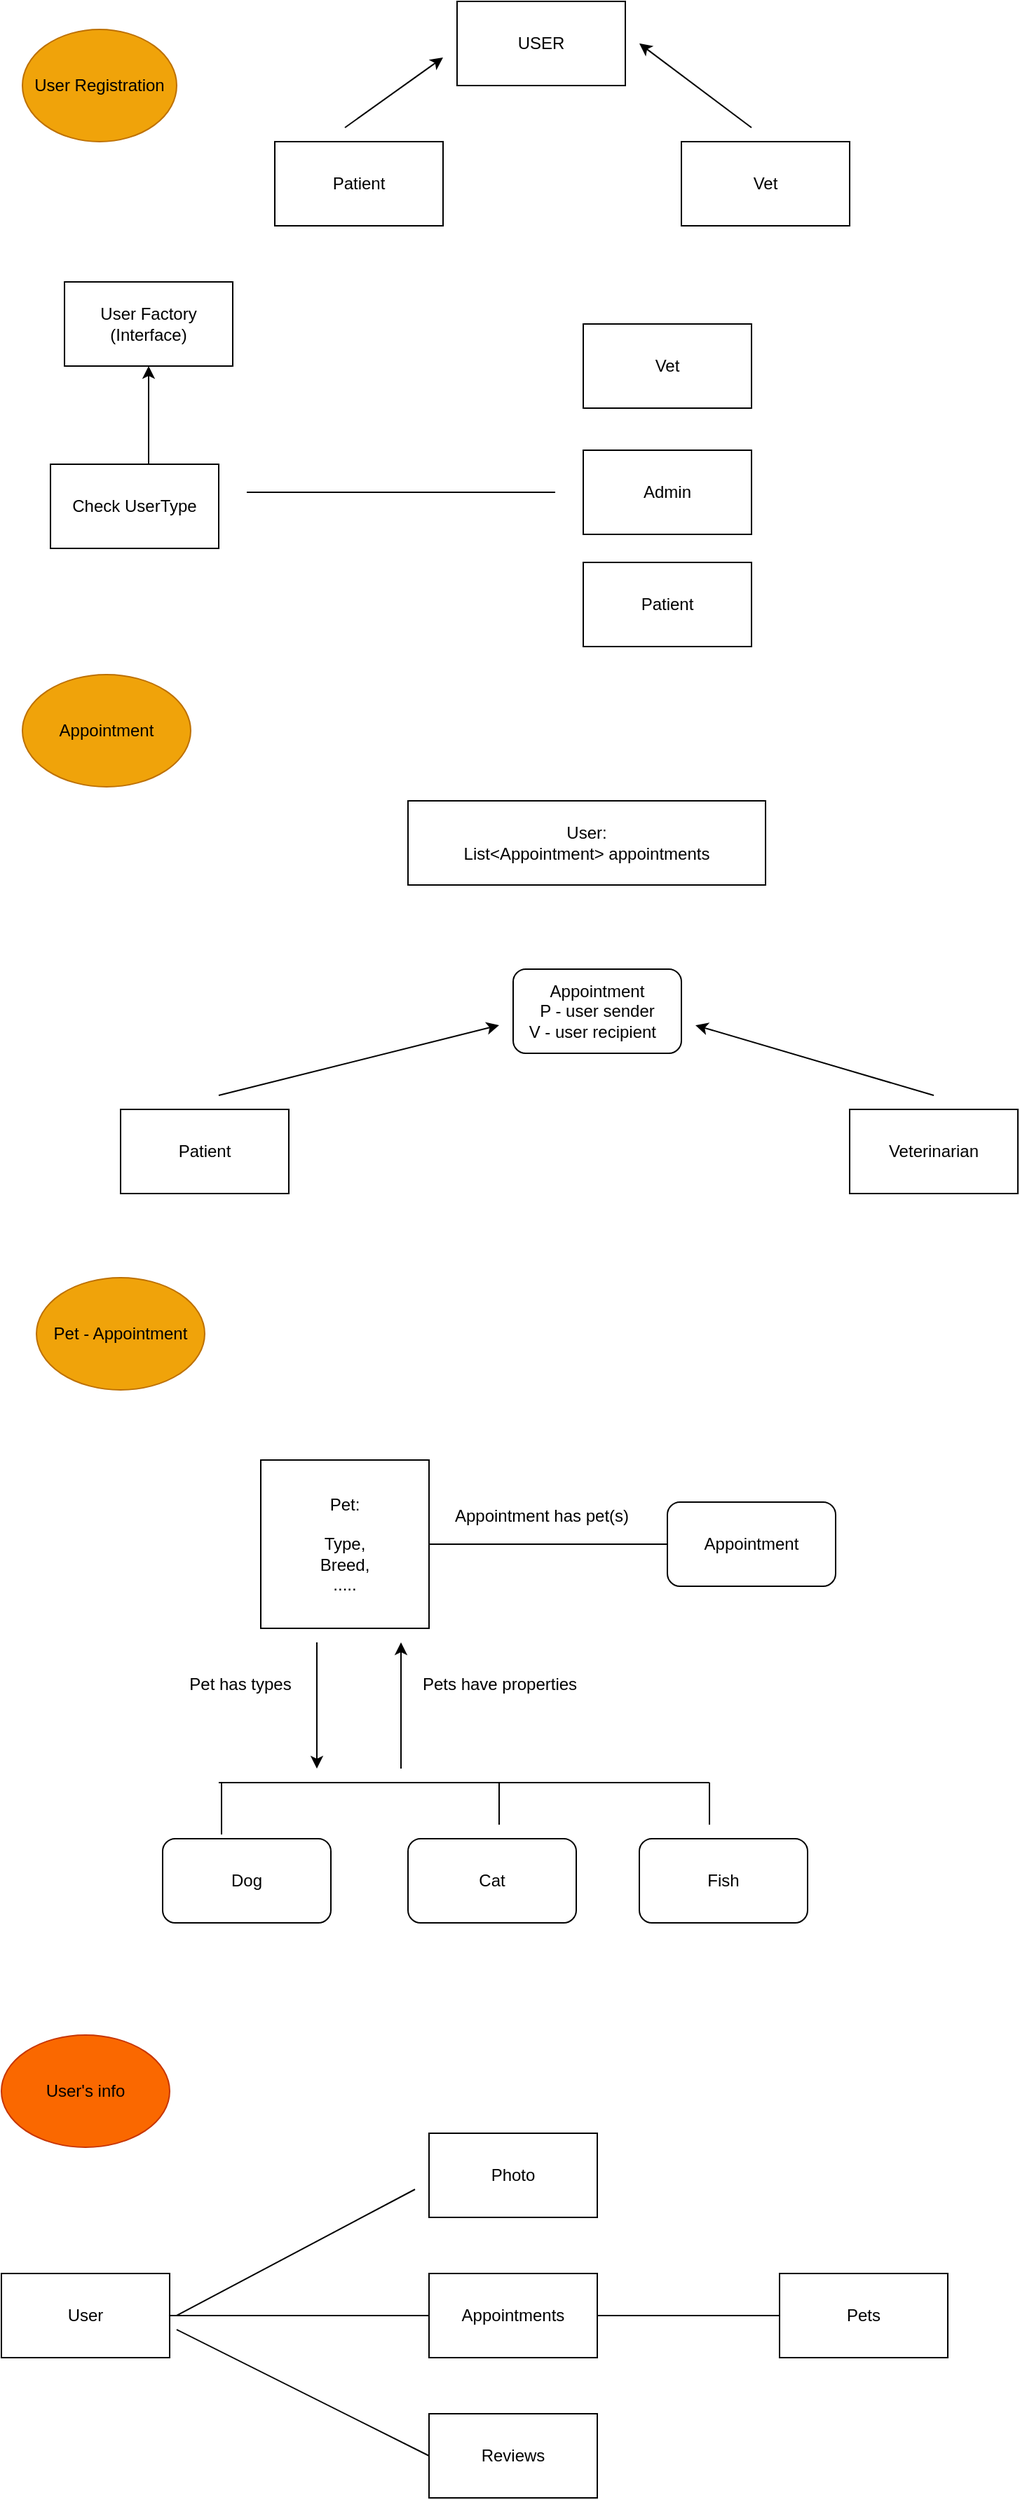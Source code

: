 <mxfile>
    <diagram id="bZbtpmMgfYQXw99Emexn" name="Page-1">
        <mxGraphModel dx="1159" dy="586" grid="1" gridSize="10" guides="1" tooltips="1" connect="1" arrows="1" fold="1" page="1" pageScale="1" pageWidth="850" pageHeight="1100" math="0" shadow="0">
            <root>
                <mxCell id="0"/>
                <mxCell id="1" parent="0"/>
                <mxCell id="3" value="USER" style="rounded=0;whiteSpace=wrap;html=1;" parent="1" vertex="1">
                    <mxGeometry x="340" y="10" width="120" height="60" as="geometry"/>
                </mxCell>
                <mxCell id="4" value="Patient" style="rounded=0;whiteSpace=wrap;html=1;" parent="1" vertex="1">
                    <mxGeometry x="210" y="110" width="120" height="60" as="geometry"/>
                </mxCell>
                <mxCell id="5" value="Vet" style="rounded=0;whiteSpace=wrap;html=1;" parent="1" vertex="1">
                    <mxGeometry x="500" y="110" width="120" height="60" as="geometry"/>
                </mxCell>
                <mxCell id="9" value="" style="endArrow=classic;html=1;" parent="1" edge="1">
                    <mxGeometry width="50" height="50" relative="1" as="geometry">
                        <mxPoint x="260" y="100" as="sourcePoint"/>
                        <mxPoint x="330" y="50" as="targetPoint"/>
                    </mxGeometry>
                </mxCell>
                <mxCell id="10" value="" style="endArrow=classic;html=1;" parent="1" edge="1">
                    <mxGeometry width="50" height="50" relative="1" as="geometry">
                        <mxPoint x="550" y="100" as="sourcePoint"/>
                        <mxPoint x="470" y="40" as="targetPoint"/>
                    </mxGeometry>
                </mxCell>
                <mxCell id="11" value="User Factory&lt;br&gt;(Interface)" style="rounded=0;whiteSpace=wrap;html=1;" parent="1" vertex="1">
                    <mxGeometry x="60" y="210" width="120" height="60" as="geometry"/>
                </mxCell>
                <mxCell id="12" value="Check UserType" style="whiteSpace=wrap;html=1;rounded=0;" parent="1" vertex="1">
                    <mxGeometry x="50" y="340" width="120" height="60" as="geometry"/>
                </mxCell>
                <mxCell id="15" value="Admin" style="whiteSpace=wrap;html=1;rounded=0;" parent="1" vertex="1">
                    <mxGeometry x="430" y="330" width="120" height="60" as="geometry"/>
                </mxCell>
                <mxCell id="17" value="Vet" style="whiteSpace=wrap;html=1;rounded=0;" parent="1" vertex="1">
                    <mxGeometry x="430" y="240" width="120" height="60" as="geometry"/>
                </mxCell>
                <mxCell id="18" value="Patient" style="whiteSpace=wrap;html=1;rounded=0;" parent="1" vertex="1">
                    <mxGeometry x="430" y="410" width="120" height="60" as="geometry"/>
                </mxCell>
                <mxCell id="20" value="" style="edgeStyle=none;html=1;" parent="1" edge="1">
                    <mxGeometry relative="1" as="geometry">
                        <mxPoint x="120" y="340" as="sourcePoint"/>
                        <mxPoint x="120" y="270" as="targetPoint"/>
                    </mxGeometry>
                </mxCell>
                <mxCell id="22" value="" style="endArrow=none;html=1;" parent="1" edge="1">
                    <mxGeometry width="50" height="50" relative="1" as="geometry">
                        <mxPoint x="190" y="360" as="sourcePoint"/>
                        <mxPoint x="410" y="360" as="targetPoint"/>
                    </mxGeometry>
                </mxCell>
                <mxCell id="23" value="User Registration" style="ellipse;whiteSpace=wrap;html=1;fillColor=#f0a30a;fontColor=#000000;strokeColor=#BD7000;" parent="1" vertex="1">
                    <mxGeometry x="30" y="30" width="110" height="80" as="geometry"/>
                </mxCell>
                <mxCell id="24" value="Appointment" style="ellipse;whiteSpace=wrap;html=1;fillColor=#f0a30a;fontColor=#000000;strokeColor=#BD7000;" parent="1" vertex="1">
                    <mxGeometry x="30" y="490" width="120" height="80" as="geometry"/>
                </mxCell>
                <mxCell id="25" value="User:&lt;br&gt;List&amp;lt;Appointment&amp;gt; appointments" style="rounded=0;whiteSpace=wrap;html=1;" parent="1" vertex="1">
                    <mxGeometry x="305" y="580" width="255" height="60" as="geometry"/>
                </mxCell>
                <mxCell id="26" value="Patient" style="rounded=0;whiteSpace=wrap;html=1;" parent="1" vertex="1">
                    <mxGeometry x="100" y="800" width="120" height="60" as="geometry"/>
                </mxCell>
                <mxCell id="27" value="Veterinarian" style="rounded=0;whiteSpace=wrap;html=1;" parent="1" vertex="1">
                    <mxGeometry x="620" y="800" width="120" height="60" as="geometry"/>
                </mxCell>
                <mxCell id="28" value="Appointment&lt;br&gt;P - user sender&lt;br&gt;V - user recipient&amp;nbsp;&amp;nbsp;" style="rounded=1;whiteSpace=wrap;html=1;" parent="1" vertex="1">
                    <mxGeometry x="380" y="700" width="120" height="60" as="geometry"/>
                </mxCell>
                <mxCell id="29" value="" style="endArrow=classic;html=1;" parent="1" edge="1">
                    <mxGeometry width="50" height="50" relative="1" as="geometry">
                        <mxPoint x="170" y="790" as="sourcePoint"/>
                        <mxPoint x="370" y="740" as="targetPoint"/>
                    </mxGeometry>
                </mxCell>
                <mxCell id="30" value="" style="endArrow=classic;html=1;" parent="1" edge="1">
                    <mxGeometry width="50" height="50" relative="1" as="geometry">
                        <mxPoint x="680" y="790" as="sourcePoint"/>
                        <mxPoint x="510" y="740" as="targetPoint"/>
                    </mxGeometry>
                </mxCell>
                <mxCell id="31" value="Pet - Appointment" style="ellipse;whiteSpace=wrap;html=1;fillColor=#f0a30a;fontColor=#000000;strokeColor=#BD7000;" parent="1" vertex="1">
                    <mxGeometry x="40" y="920" width="120" height="80" as="geometry"/>
                </mxCell>
                <mxCell id="35" value="Appointment" style="rounded=1;whiteSpace=wrap;html=1;" parent="1" vertex="1">
                    <mxGeometry x="490" y="1080" width="120" height="60" as="geometry"/>
                </mxCell>
                <mxCell id="37" value="" style="endArrow=none;html=1;entryX=0;entryY=0.5;entryDx=0;entryDy=0;startArrow=none;" parent="1" source="34" target="35" edge="1">
                    <mxGeometry width="50" height="50" relative="1" as="geometry">
                        <mxPoint x="250" y="1110" as="sourcePoint"/>
                        <mxPoint x="450" y="1140" as="targetPoint"/>
                    </mxGeometry>
                </mxCell>
                <mxCell id="38" value="Dog" style="rounded=1;whiteSpace=wrap;html=1;" parent="1" vertex="1">
                    <mxGeometry x="130" y="1320" width="120" height="60" as="geometry"/>
                </mxCell>
                <mxCell id="39" value="Cat" style="rounded=1;whiteSpace=wrap;html=1;" parent="1" vertex="1">
                    <mxGeometry x="305" y="1320" width="120" height="60" as="geometry"/>
                </mxCell>
                <mxCell id="40" value="Fish" style="rounded=1;whiteSpace=wrap;html=1;" parent="1" vertex="1">
                    <mxGeometry x="470" y="1320" width="120" height="60" as="geometry"/>
                </mxCell>
                <mxCell id="41" value="" style="endArrow=none;html=1;" parent="1" edge="1">
                    <mxGeometry width="50" height="50" relative="1" as="geometry">
                        <mxPoint x="170" y="1280" as="sourcePoint"/>
                        <mxPoint x="520" y="1280" as="targetPoint"/>
                    </mxGeometry>
                </mxCell>
                <mxCell id="42" value="" style="endArrow=none;html=1;" parent="1" edge="1">
                    <mxGeometry width="50" height="50" relative="1" as="geometry">
                        <mxPoint x="370" y="1280" as="sourcePoint"/>
                        <mxPoint x="370" y="1310" as="targetPoint"/>
                    </mxGeometry>
                </mxCell>
                <mxCell id="43" value="" style="endArrow=none;html=1;entryX=0.35;entryY=-0.05;entryDx=0;entryDy=0;entryPerimeter=0;" parent="1" target="38" edge="1">
                    <mxGeometry width="50" height="50" relative="1" as="geometry">
                        <mxPoint x="172" y="1280" as="sourcePoint"/>
                        <mxPoint x="450" y="1140" as="targetPoint"/>
                    </mxGeometry>
                </mxCell>
                <mxCell id="44" value="" style="endArrow=none;html=1;" parent="1" edge="1">
                    <mxGeometry width="50" height="50" relative="1" as="geometry">
                        <mxPoint x="520" y="1280" as="sourcePoint"/>
                        <mxPoint x="520" y="1310" as="targetPoint"/>
                    </mxGeometry>
                </mxCell>
                <mxCell id="45" value="" style="endArrow=none;html=1;entryX=0;entryY=0.5;entryDx=0;entryDy=0;" parent="1" target="34" edge="1">
                    <mxGeometry width="50" height="50" relative="1" as="geometry">
                        <mxPoint x="250" y="1110" as="sourcePoint"/>
                        <mxPoint x="490" y="1110" as="targetPoint"/>
                    </mxGeometry>
                </mxCell>
                <mxCell id="34" value="Pet:&lt;br&gt;&lt;br&gt;Type,&lt;br&gt;Breed,&lt;br&gt;....." style="rounded=0;whiteSpace=wrap;html=1;" parent="1" vertex="1">
                    <mxGeometry x="200" y="1050" width="120" height="120" as="geometry"/>
                </mxCell>
                <mxCell id="46" value="" style="endArrow=classic;html=1;" parent="1" edge="1">
                    <mxGeometry width="50" height="50" relative="1" as="geometry">
                        <mxPoint x="240" y="1180" as="sourcePoint"/>
                        <mxPoint x="240" y="1270" as="targetPoint"/>
                    </mxGeometry>
                </mxCell>
                <mxCell id="47" value="Pet has types" style="text;html=1;align=center;verticalAlign=middle;resizable=0;points=[];autosize=1;strokeColor=none;fillColor=none;" parent="1" vertex="1">
                    <mxGeometry x="135" y="1195" width="100" height="30" as="geometry"/>
                </mxCell>
                <mxCell id="48" value="" style="endArrow=classic;html=1;" parent="1" edge="1">
                    <mxGeometry width="50" height="50" relative="1" as="geometry">
                        <mxPoint x="300" y="1270" as="sourcePoint"/>
                        <mxPoint x="300" y="1180" as="targetPoint"/>
                    </mxGeometry>
                </mxCell>
                <mxCell id="49" value="Pets have properties" style="text;html=1;align=center;verticalAlign=middle;resizable=0;points=[];autosize=1;strokeColor=none;fillColor=none;" parent="1" vertex="1">
                    <mxGeometry x="305" y="1195" width="130" height="30" as="geometry"/>
                </mxCell>
                <mxCell id="50" value="Appointment has pet(s)" style="text;html=1;align=center;verticalAlign=middle;resizable=0;points=[];autosize=1;strokeColor=none;fillColor=none;" parent="1" vertex="1">
                    <mxGeometry x="325" y="1075" width="150" height="30" as="geometry"/>
                </mxCell>
                <mxCell id="51" value="User" style="rounded=0;whiteSpace=wrap;html=1;" vertex="1" parent="1">
                    <mxGeometry x="15" y="1630" width="120" height="60" as="geometry"/>
                </mxCell>
                <mxCell id="52" value="Appointments" style="rounded=0;whiteSpace=wrap;html=1;" vertex="1" parent="1">
                    <mxGeometry x="320" y="1630" width="120" height="60" as="geometry"/>
                </mxCell>
                <mxCell id="53" value="Photo" style="rounded=0;whiteSpace=wrap;html=1;" vertex="1" parent="1">
                    <mxGeometry x="320" y="1530" width="120" height="60" as="geometry"/>
                </mxCell>
                <mxCell id="54" value="Reviews" style="rounded=0;whiteSpace=wrap;html=1;" vertex="1" parent="1">
                    <mxGeometry x="320" y="1730" width="120" height="60" as="geometry"/>
                </mxCell>
                <mxCell id="55" value="Pets" style="rounded=0;whiteSpace=wrap;html=1;" vertex="1" parent="1">
                    <mxGeometry x="570" y="1630" width="120" height="60" as="geometry"/>
                </mxCell>
                <mxCell id="56" value="" style="endArrow=none;html=1;exitX=1;exitY=0.5;exitDx=0;exitDy=0;entryX=0;entryY=0.5;entryDx=0;entryDy=0;" edge="1" parent="1" source="52" target="55">
                    <mxGeometry width="50" height="50" relative="1" as="geometry">
                        <mxPoint x="400" y="1630" as="sourcePoint"/>
                        <mxPoint x="450" y="1580" as="targetPoint"/>
                    </mxGeometry>
                </mxCell>
                <mxCell id="57" value="" style="endArrow=none;html=1;exitX=1;exitY=0.5;exitDx=0;exitDy=0;entryX=0;entryY=0.5;entryDx=0;entryDy=0;" edge="1" parent="1" source="51" target="52">
                    <mxGeometry width="50" height="50" relative="1" as="geometry">
                        <mxPoint x="400" y="1630" as="sourcePoint"/>
                        <mxPoint x="450" y="1580" as="targetPoint"/>
                    </mxGeometry>
                </mxCell>
                <mxCell id="58" value="" style="endArrow=none;html=1;" edge="1" parent="1">
                    <mxGeometry width="50" height="50" relative="1" as="geometry">
                        <mxPoint x="140" y="1660" as="sourcePoint"/>
                        <mxPoint x="310" y="1570" as="targetPoint"/>
                    </mxGeometry>
                </mxCell>
                <mxCell id="59" value="" style="endArrow=none;html=1;entryX=0;entryY=0.5;entryDx=0;entryDy=0;" edge="1" parent="1" target="54">
                    <mxGeometry width="50" height="50" relative="1" as="geometry">
                        <mxPoint x="140" y="1670" as="sourcePoint"/>
                        <mxPoint x="310" y="1750" as="targetPoint"/>
                    </mxGeometry>
                </mxCell>
                <mxCell id="60" value="User's info" style="ellipse;whiteSpace=wrap;html=1;fillColor=#fa6800;fontColor=#000000;strokeColor=#C73500;" vertex="1" parent="1">
                    <mxGeometry x="15" y="1460" width="120" height="80" as="geometry"/>
                </mxCell>
            </root>
        </mxGraphModel>
    </diagram>
</mxfile>